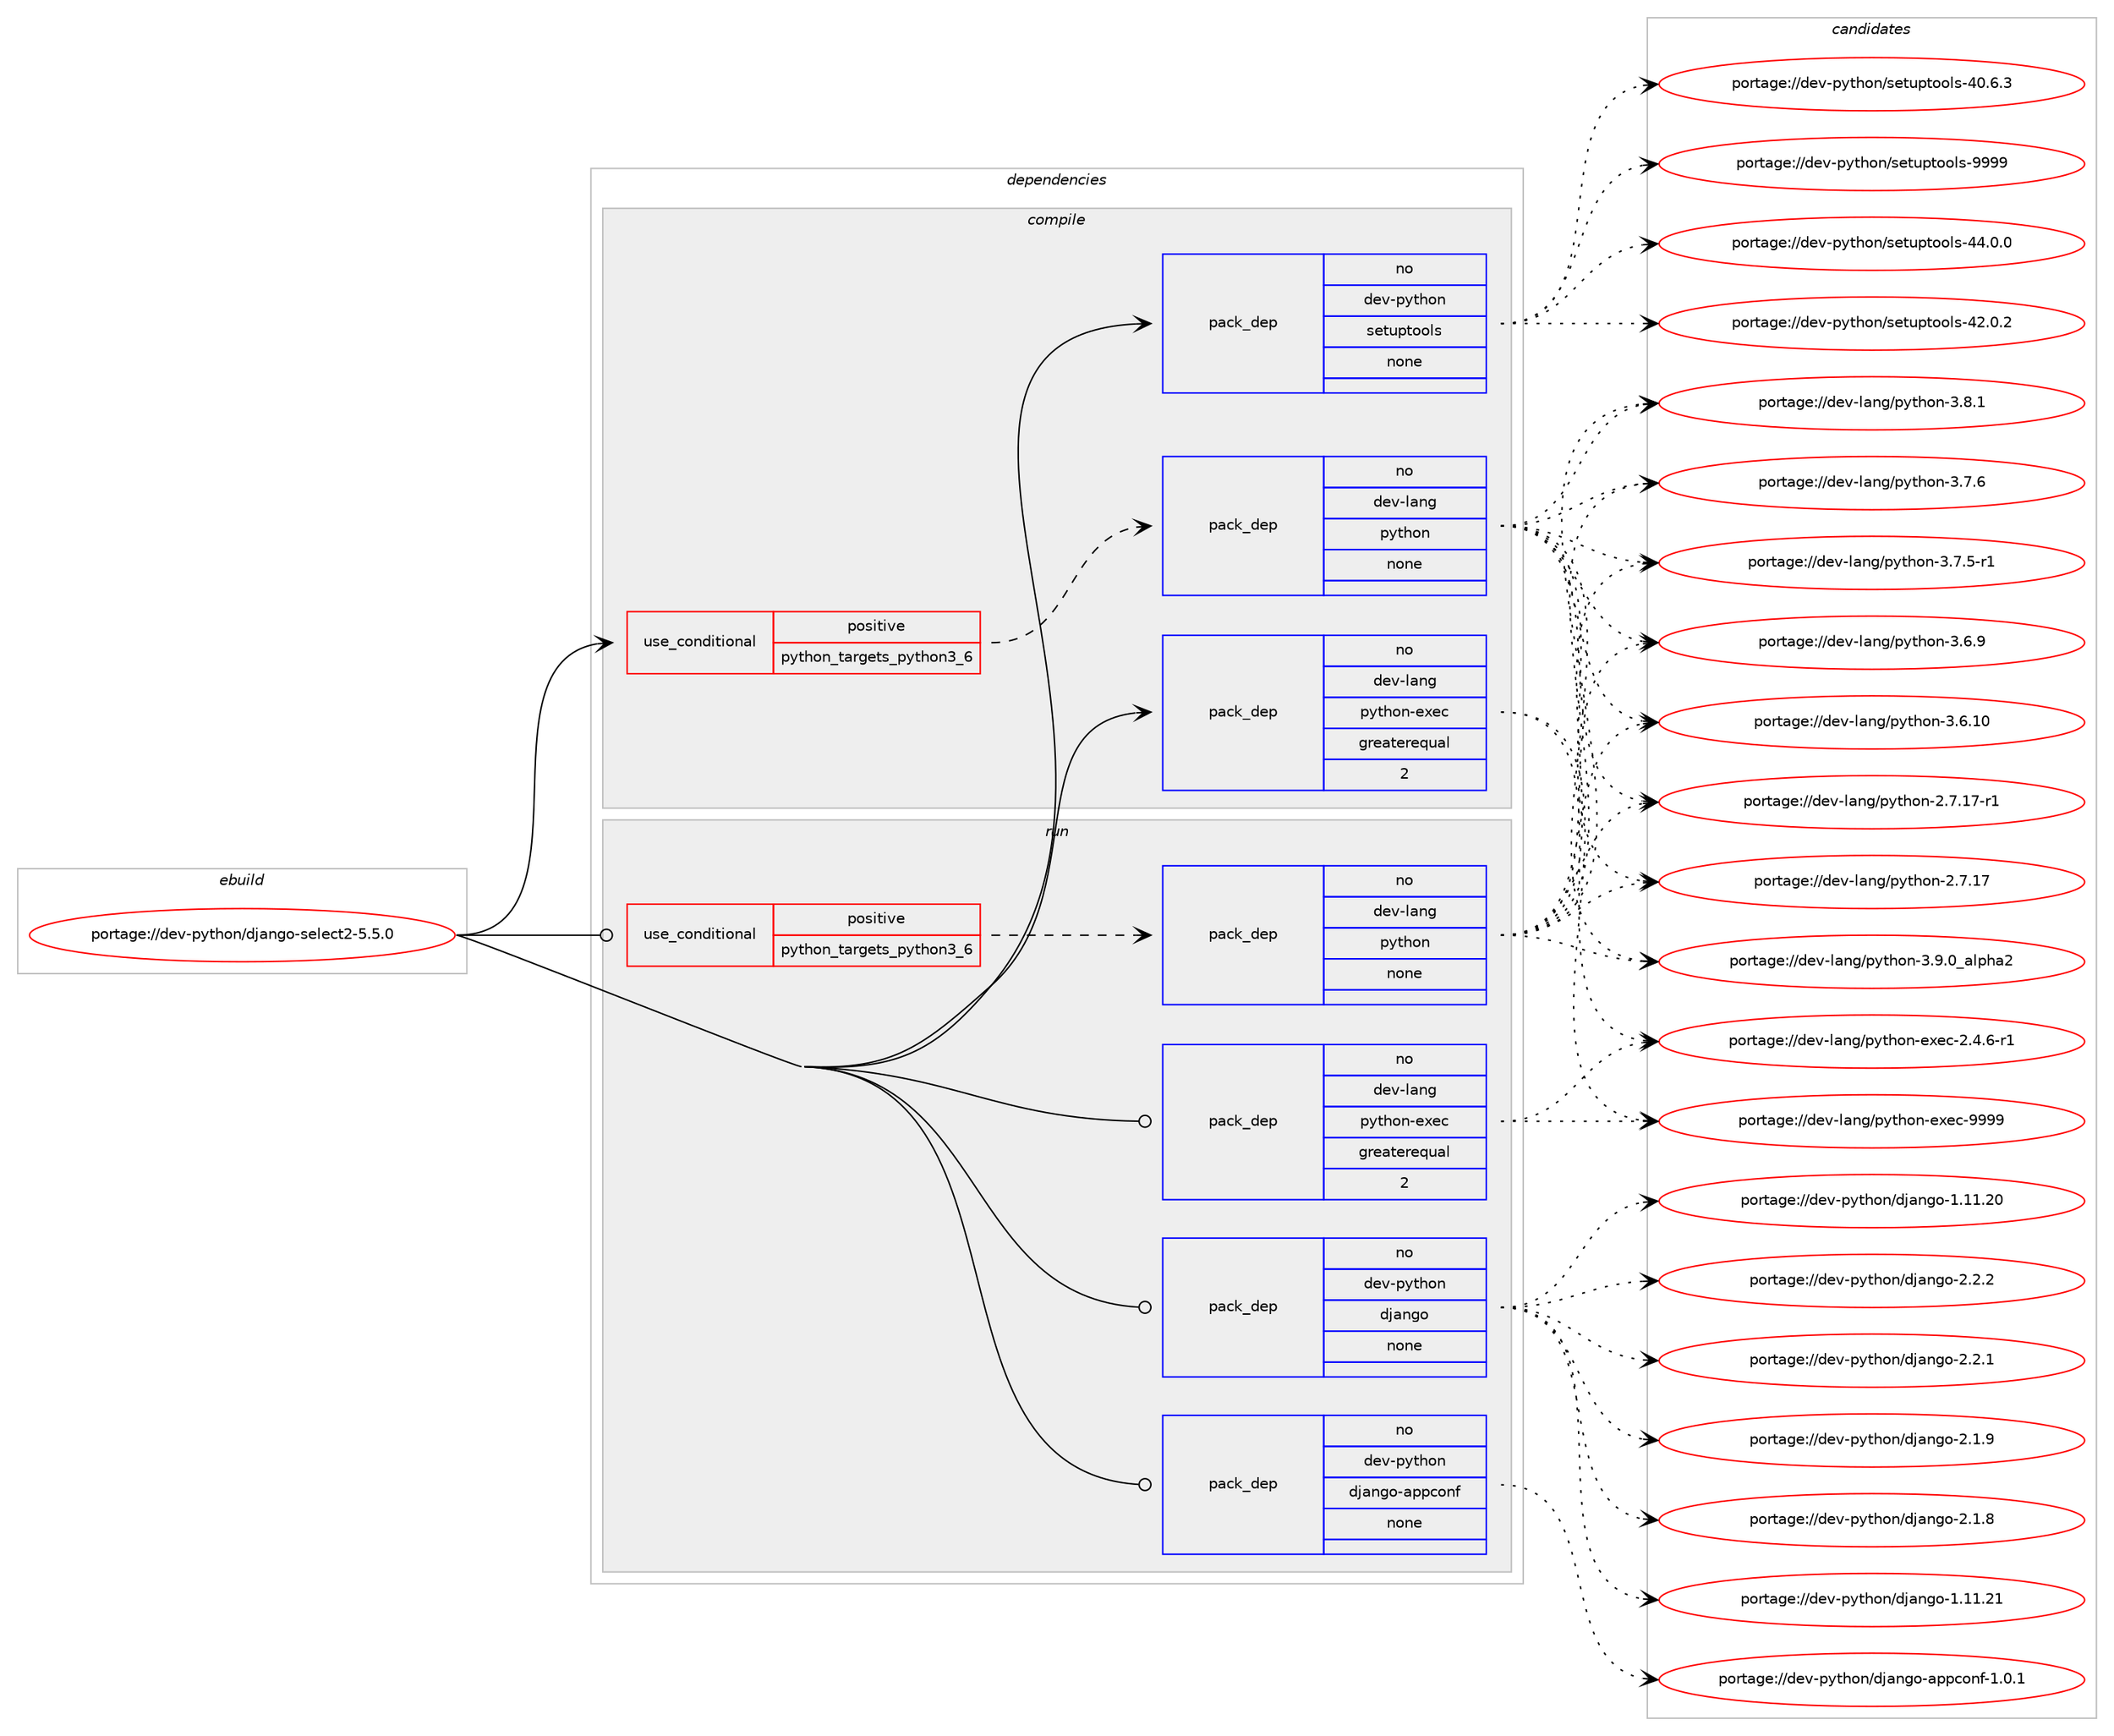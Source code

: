 digraph prolog {

# *************
# Graph options
# *************

newrank=true;
concentrate=true;
compound=true;
graph [rankdir=LR,fontname=Helvetica,fontsize=10,ranksep=1.5];#, ranksep=2.5, nodesep=0.2];
edge  [arrowhead=vee];
node  [fontname=Helvetica,fontsize=10];

# **********
# The ebuild
# **********

subgraph cluster_leftcol {
color=gray;
rank=same;
label=<<i>ebuild</i>>;
id [label="portage://dev-python/django-select2-5.5.0", color=red, width=4, href="../dev-python/django-select2-5.5.0.svg"];
}

# ****************
# The dependencies
# ****************

subgraph cluster_midcol {
color=gray;
label=<<i>dependencies</i>>;
subgraph cluster_compile {
fillcolor="#eeeeee";
style=filled;
label=<<i>compile</i>>;
subgraph cond116763 {
dependency463890 [label=<<TABLE BORDER="0" CELLBORDER="1" CELLSPACING="0" CELLPADDING="4"><TR><TD ROWSPAN="3" CELLPADDING="10">use_conditional</TD></TR><TR><TD>positive</TD></TR><TR><TD>python_targets_python3_6</TD></TR></TABLE>>, shape=none, color=red];
subgraph pack342134 {
dependency463891 [label=<<TABLE BORDER="0" CELLBORDER="1" CELLSPACING="0" CELLPADDING="4" WIDTH="220"><TR><TD ROWSPAN="6" CELLPADDING="30">pack_dep</TD></TR><TR><TD WIDTH="110">no</TD></TR><TR><TD>dev-lang</TD></TR><TR><TD>python</TD></TR><TR><TD>none</TD></TR><TR><TD></TD></TR></TABLE>>, shape=none, color=blue];
}
dependency463890:e -> dependency463891:w [weight=20,style="dashed",arrowhead="vee"];
}
id:e -> dependency463890:w [weight=20,style="solid",arrowhead="vee"];
subgraph pack342135 {
dependency463892 [label=<<TABLE BORDER="0" CELLBORDER="1" CELLSPACING="0" CELLPADDING="4" WIDTH="220"><TR><TD ROWSPAN="6" CELLPADDING="30">pack_dep</TD></TR><TR><TD WIDTH="110">no</TD></TR><TR><TD>dev-lang</TD></TR><TR><TD>python-exec</TD></TR><TR><TD>greaterequal</TD></TR><TR><TD>2</TD></TR></TABLE>>, shape=none, color=blue];
}
id:e -> dependency463892:w [weight=20,style="solid",arrowhead="vee"];
subgraph pack342136 {
dependency463893 [label=<<TABLE BORDER="0" CELLBORDER="1" CELLSPACING="0" CELLPADDING="4" WIDTH="220"><TR><TD ROWSPAN="6" CELLPADDING="30">pack_dep</TD></TR><TR><TD WIDTH="110">no</TD></TR><TR><TD>dev-python</TD></TR><TR><TD>setuptools</TD></TR><TR><TD>none</TD></TR><TR><TD></TD></TR></TABLE>>, shape=none, color=blue];
}
id:e -> dependency463893:w [weight=20,style="solid",arrowhead="vee"];
}
subgraph cluster_compileandrun {
fillcolor="#eeeeee";
style=filled;
label=<<i>compile and run</i>>;
}
subgraph cluster_run {
fillcolor="#eeeeee";
style=filled;
label=<<i>run</i>>;
subgraph cond116764 {
dependency463894 [label=<<TABLE BORDER="0" CELLBORDER="1" CELLSPACING="0" CELLPADDING="4"><TR><TD ROWSPAN="3" CELLPADDING="10">use_conditional</TD></TR><TR><TD>positive</TD></TR><TR><TD>python_targets_python3_6</TD></TR></TABLE>>, shape=none, color=red];
subgraph pack342137 {
dependency463895 [label=<<TABLE BORDER="0" CELLBORDER="1" CELLSPACING="0" CELLPADDING="4" WIDTH="220"><TR><TD ROWSPAN="6" CELLPADDING="30">pack_dep</TD></TR><TR><TD WIDTH="110">no</TD></TR><TR><TD>dev-lang</TD></TR><TR><TD>python</TD></TR><TR><TD>none</TD></TR><TR><TD></TD></TR></TABLE>>, shape=none, color=blue];
}
dependency463894:e -> dependency463895:w [weight=20,style="dashed",arrowhead="vee"];
}
id:e -> dependency463894:w [weight=20,style="solid",arrowhead="odot"];
subgraph pack342138 {
dependency463896 [label=<<TABLE BORDER="0" CELLBORDER="1" CELLSPACING="0" CELLPADDING="4" WIDTH="220"><TR><TD ROWSPAN="6" CELLPADDING="30">pack_dep</TD></TR><TR><TD WIDTH="110">no</TD></TR><TR><TD>dev-lang</TD></TR><TR><TD>python-exec</TD></TR><TR><TD>greaterequal</TD></TR><TR><TD>2</TD></TR></TABLE>>, shape=none, color=blue];
}
id:e -> dependency463896:w [weight=20,style="solid",arrowhead="odot"];
subgraph pack342139 {
dependency463897 [label=<<TABLE BORDER="0" CELLBORDER="1" CELLSPACING="0" CELLPADDING="4" WIDTH="220"><TR><TD ROWSPAN="6" CELLPADDING="30">pack_dep</TD></TR><TR><TD WIDTH="110">no</TD></TR><TR><TD>dev-python</TD></TR><TR><TD>django</TD></TR><TR><TD>none</TD></TR><TR><TD></TD></TR></TABLE>>, shape=none, color=blue];
}
id:e -> dependency463897:w [weight=20,style="solid",arrowhead="odot"];
subgraph pack342140 {
dependency463898 [label=<<TABLE BORDER="0" CELLBORDER="1" CELLSPACING="0" CELLPADDING="4" WIDTH="220"><TR><TD ROWSPAN="6" CELLPADDING="30">pack_dep</TD></TR><TR><TD WIDTH="110">no</TD></TR><TR><TD>dev-python</TD></TR><TR><TD>django-appconf</TD></TR><TR><TD>none</TD></TR><TR><TD></TD></TR></TABLE>>, shape=none, color=blue];
}
id:e -> dependency463898:w [weight=20,style="solid",arrowhead="odot"];
}
}

# **************
# The candidates
# **************

subgraph cluster_choices {
rank=same;
color=gray;
label=<<i>candidates</i>>;

subgraph choice342134 {
color=black;
nodesep=1;
choice10010111845108971101034711212111610411111045514657464895971081121049750 [label="portage://dev-lang/python-3.9.0_alpha2", color=red, width=4,href="../dev-lang/python-3.9.0_alpha2.svg"];
choice100101118451089711010347112121116104111110455146564649 [label="portage://dev-lang/python-3.8.1", color=red, width=4,href="../dev-lang/python-3.8.1.svg"];
choice100101118451089711010347112121116104111110455146554654 [label="portage://dev-lang/python-3.7.6", color=red, width=4,href="../dev-lang/python-3.7.6.svg"];
choice1001011184510897110103471121211161041111104551465546534511449 [label="portage://dev-lang/python-3.7.5-r1", color=red, width=4,href="../dev-lang/python-3.7.5-r1.svg"];
choice100101118451089711010347112121116104111110455146544657 [label="portage://dev-lang/python-3.6.9", color=red, width=4,href="../dev-lang/python-3.6.9.svg"];
choice10010111845108971101034711212111610411111045514654464948 [label="portage://dev-lang/python-3.6.10", color=red, width=4,href="../dev-lang/python-3.6.10.svg"];
choice100101118451089711010347112121116104111110455046554649554511449 [label="portage://dev-lang/python-2.7.17-r1", color=red, width=4,href="../dev-lang/python-2.7.17-r1.svg"];
choice10010111845108971101034711212111610411111045504655464955 [label="portage://dev-lang/python-2.7.17", color=red, width=4,href="../dev-lang/python-2.7.17.svg"];
dependency463891:e -> choice10010111845108971101034711212111610411111045514657464895971081121049750:w [style=dotted,weight="100"];
dependency463891:e -> choice100101118451089711010347112121116104111110455146564649:w [style=dotted,weight="100"];
dependency463891:e -> choice100101118451089711010347112121116104111110455146554654:w [style=dotted,weight="100"];
dependency463891:e -> choice1001011184510897110103471121211161041111104551465546534511449:w [style=dotted,weight="100"];
dependency463891:e -> choice100101118451089711010347112121116104111110455146544657:w [style=dotted,weight="100"];
dependency463891:e -> choice10010111845108971101034711212111610411111045514654464948:w [style=dotted,weight="100"];
dependency463891:e -> choice100101118451089711010347112121116104111110455046554649554511449:w [style=dotted,weight="100"];
dependency463891:e -> choice10010111845108971101034711212111610411111045504655464955:w [style=dotted,weight="100"];
}
subgraph choice342135 {
color=black;
nodesep=1;
choice10010111845108971101034711212111610411111045101120101994557575757 [label="portage://dev-lang/python-exec-9999", color=red, width=4,href="../dev-lang/python-exec-9999.svg"];
choice10010111845108971101034711212111610411111045101120101994550465246544511449 [label="portage://dev-lang/python-exec-2.4.6-r1", color=red, width=4,href="../dev-lang/python-exec-2.4.6-r1.svg"];
dependency463892:e -> choice10010111845108971101034711212111610411111045101120101994557575757:w [style=dotted,weight="100"];
dependency463892:e -> choice10010111845108971101034711212111610411111045101120101994550465246544511449:w [style=dotted,weight="100"];
}
subgraph choice342136 {
color=black;
nodesep=1;
choice10010111845112121116104111110471151011161171121161111111081154557575757 [label="portage://dev-python/setuptools-9999", color=red, width=4,href="../dev-python/setuptools-9999.svg"];
choice100101118451121211161041111104711510111611711211611111110811545525246484648 [label="portage://dev-python/setuptools-44.0.0", color=red, width=4,href="../dev-python/setuptools-44.0.0.svg"];
choice100101118451121211161041111104711510111611711211611111110811545525046484650 [label="portage://dev-python/setuptools-42.0.2", color=red, width=4,href="../dev-python/setuptools-42.0.2.svg"];
choice100101118451121211161041111104711510111611711211611111110811545524846544651 [label="portage://dev-python/setuptools-40.6.3", color=red, width=4,href="../dev-python/setuptools-40.6.3.svg"];
dependency463893:e -> choice10010111845112121116104111110471151011161171121161111111081154557575757:w [style=dotted,weight="100"];
dependency463893:e -> choice100101118451121211161041111104711510111611711211611111110811545525246484648:w [style=dotted,weight="100"];
dependency463893:e -> choice100101118451121211161041111104711510111611711211611111110811545525046484650:w [style=dotted,weight="100"];
dependency463893:e -> choice100101118451121211161041111104711510111611711211611111110811545524846544651:w [style=dotted,weight="100"];
}
subgraph choice342137 {
color=black;
nodesep=1;
choice10010111845108971101034711212111610411111045514657464895971081121049750 [label="portage://dev-lang/python-3.9.0_alpha2", color=red, width=4,href="../dev-lang/python-3.9.0_alpha2.svg"];
choice100101118451089711010347112121116104111110455146564649 [label="portage://dev-lang/python-3.8.1", color=red, width=4,href="../dev-lang/python-3.8.1.svg"];
choice100101118451089711010347112121116104111110455146554654 [label="portage://dev-lang/python-3.7.6", color=red, width=4,href="../dev-lang/python-3.7.6.svg"];
choice1001011184510897110103471121211161041111104551465546534511449 [label="portage://dev-lang/python-3.7.5-r1", color=red, width=4,href="../dev-lang/python-3.7.5-r1.svg"];
choice100101118451089711010347112121116104111110455146544657 [label="portage://dev-lang/python-3.6.9", color=red, width=4,href="../dev-lang/python-3.6.9.svg"];
choice10010111845108971101034711212111610411111045514654464948 [label="portage://dev-lang/python-3.6.10", color=red, width=4,href="../dev-lang/python-3.6.10.svg"];
choice100101118451089711010347112121116104111110455046554649554511449 [label="portage://dev-lang/python-2.7.17-r1", color=red, width=4,href="../dev-lang/python-2.7.17-r1.svg"];
choice10010111845108971101034711212111610411111045504655464955 [label="portage://dev-lang/python-2.7.17", color=red, width=4,href="../dev-lang/python-2.7.17.svg"];
dependency463895:e -> choice10010111845108971101034711212111610411111045514657464895971081121049750:w [style=dotted,weight="100"];
dependency463895:e -> choice100101118451089711010347112121116104111110455146564649:w [style=dotted,weight="100"];
dependency463895:e -> choice100101118451089711010347112121116104111110455146554654:w [style=dotted,weight="100"];
dependency463895:e -> choice1001011184510897110103471121211161041111104551465546534511449:w [style=dotted,weight="100"];
dependency463895:e -> choice100101118451089711010347112121116104111110455146544657:w [style=dotted,weight="100"];
dependency463895:e -> choice10010111845108971101034711212111610411111045514654464948:w [style=dotted,weight="100"];
dependency463895:e -> choice100101118451089711010347112121116104111110455046554649554511449:w [style=dotted,weight="100"];
dependency463895:e -> choice10010111845108971101034711212111610411111045504655464955:w [style=dotted,weight="100"];
}
subgraph choice342138 {
color=black;
nodesep=1;
choice10010111845108971101034711212111610411111045101120101994557575757 [label="portage://dev-lang/python-exec-9999", color=red, width=4,href="../dev-lang/python-exec-9999.svg"];
choice10010111845108971101034711212111610411111045101120101994550465246544511449 [label="portage://dev-lang/python-exec-2.4.6-r1", color=red, width=4,href="../dev-lang/python-exec-2.4.6-r1.svg"];
dependency463896:e -> choice10010111845108971101034711212111610411111045101120101994557575757:w [style=dotted,weight="100"];
dependency463896:e -> choice10010111845108971101034711212111610411111045101120101994550465246544511449:w [style=dotted,weight="100"];
}
subgraph choice342139 {
color=black;
nodesep=1;
choice100101118451121211161041111104710010697110103111455046504650 [label="portage://dev-python/django-2.2.2", color=red, width=4,href="../dev-python/django-2.2.2.svg"];
choice100101118451121211161041111104710010697110103111455046504649 [label="portage://dev-python/django-2.2.1", color=red, width=4,href="../dev-python/django-2.2.1.svg"];
choice100101118451121211161041111104710010697110103111455046494657 [label="portage://dev-python/django-2.1.9", color=red, width=4,href="../dev-python/django-2.1.9.svg"];
choice100101118451121211161041111104710010697110103111455046494656 [label="portage://dev-python/django-2.1.8", color=red, width=4,href="../dev-python/django-2.1.8.svg"];
choice1001011184511212111610411111047100106971101031114549464949465049 [label="portage://dev-python/django-1.11.21", color=red, width=4,href="../dev-python/django-1.11.21.svg"];
choice1001011184511212111610411111047100106971101031114549464949465048 [label="portage://dev-python/django-1.11.20", color=red, width=4,href="../dev-python/django-1.11.20.svg"];
dependency463897:e -> choice100101118451121211161041111104710010697110103111455046504650:w [style=dotted,weight="100"];
dependency463897:e -> choice100101118451121211161041111104710010697110103111455046504649:w [style=dotted,weight="100"];
dependency463897:e -> choice100101118451121211161041111104710010697110103111455046494657:w [style=dotted,weight="100"];
dependency463897:e -> choice100101118451121211161041111104710010697110103111455046494656:w [style=dotted,weight="100"];
dependency463897:e -> choice1001011184511212111610411111047100106971101031114549464949465049:w [style=dotted,weight="100"];
dependency463897:e -> choice1001011184511212111610411111047100106971101031114549464949465048:w [style=dotted,weight="100"];
}
subgraph choice342140 {
color=black;
nodesep=1;
choice100101118451121211161041111104710010697110103111459711211299111110102454946484649 [label="portage://dev-python/django-appconf-1.0.1", color=red, width=4,href="../dev-python/django-appconf-1.0.1.svg"];
dependency463898:e -> choice100101118451121211161041111104710010697110103111459711211299111110102454946484649:w [style=dotted,weight="100"];
}
}

}
